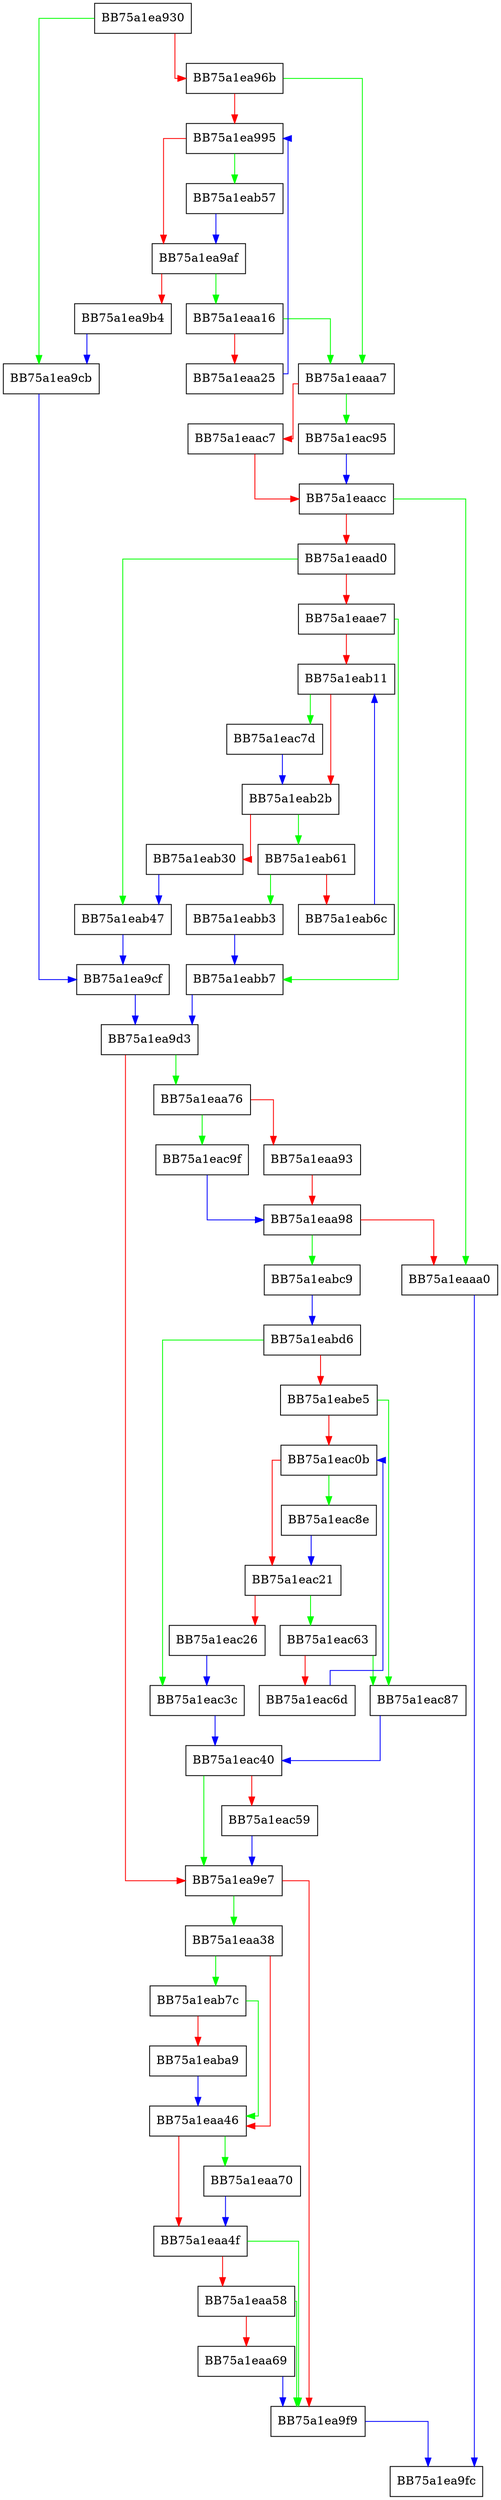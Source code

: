digraph mmap_single_page {
  node [shape="box"];
  graph [splines=ortho];
  BB75a1ea930 -> BB75a1ea9cb [color="green"];
  BB75a1ea930 -> BB75a1ea96b [color="red"];
  BB75a1ea96b -> BB75a1eaaa7 [color="green"];
  BB75a1ea96b -> BB75a1ea995 [color="red"];
  BB75a1ea995 -> BB75a1eab57 [color="green"];
  BB75a1ea995 -> BB75a1ea9af [color="red"];
  BB75a1ea9af -> BB75a1eaa16 [color="green"];
  BB75a1ea9af -> BB75a1ea9b4 [color="red"];
  BB75a1ea9b4 -> BB75a1ea9cb [color="blue"];
  BB75a1ea9cb -> BB75a1ea9cf [color="blue"];
  BB75a1ea9cf -> BB75a1ea9d3 [color="blue"];
  BB75a1ea9d3 -> BB75a1eaa76 [color="green"];
  BB75a1ea9d3 -> BB75a1ea9e7 [color="red"];
  BB75a1ea9e7 -> BB75a1eaa38 [color="green"];
  BB75a1ea9e7 -> BB75a1ea9f9 [color="red"];
  BB75a1ea9f9 -> BB75a1ea9fc [color="blue"];
  BB75a1eaa16 -> BB75a1eaaa7 [color="green"];
  BB75a1eaa16 -> BB75a1eaa25 [color="red"];
  BB75a1eaa25 -> BB75a1ea995 [color="blue"];
  BB75a1eaa38 -> BB75a1eab7c [color="green"];
  BB75a1eaa38 -> BB75a1eaa46 [color="red"];
  BB75a1eaa46 -> BB75a1eaa70 [color="green"];
  BB75a1eaa46 -> BB75a1eaa4f [color="red"];
  BB75a1eaa4f -> BB75a1ea9f9 [color="green"];
  BB75a1eaa4f -> BB75a1eaa58 [color="red"];
  BB75a1eaa58 -> BB75a1ea9f9 [color="green"];
  BB75a1eaa58 -> BB75a1eaa69 [color="red"];
  BB75a1eaa69 -> BB75a1ea9f9 [color="blue"];
  BB75a1eaa70 -> BB75a1eaa4f [color="blue"];
  BB75a1eaa76 -> BB75a1eac9f [color="green"];
  BB75a1eaa76 -> BB75a1eaa93 [color="red"];
  BB75a1eaa93 -> BB75a1eaa98 [color="red"];
  BB75a1eaa98 -> BB75a1eabc9 [color="green"];
  BB75a1eaa98 -> BB75a1eaaa0 [color="red"];
  BB75a1eaaa0 -> BB75a1ea9fc [color="blue"];
  BB75a1eaaa7 -> BB75a1eac95 [color="green"];
  BB75a1eaaa7 -> BB75a1eaac7 [color="red"];
  BB75a1eaac7 -> BB75a1eaacc [color="red"];
  BB75a1eaacc -> BB75a1eaaa0 [color="green"];
  BB75a1eaacc -> BB75a1eaad0 [color="red"];
  BB75a1eaad0 -> BB75a1eab47 [color="green"];
  BB75a1eaad0 -> BB75a1eaae7 [color="red"];
  BB75a1eaae7 -> BB75a1eabb7 [color="green"];
  BB75a1eaae7 -> BB75a1eab11 [color="red"];
  BB75a1eab11 -> BB75a1eac7d [color="green"];
  BB75a1eab11 -> BB75a1eab2b [color="red"];
  BB75a1eab2b -> BB75a1eab61 [color="green"];
  BB75a1eab2b -> BB75a1eab30 [color="red"];
  BB75a1eab30 -> BB75a1eab47 [color="blue"];
  BB75a1eab47 -> BB75a1ea9cf [color="blue"];
  BB75a1eab57 -> BB75a1ea9af [color="blue"];
  BB75a1eab61 -> BB75a1eabb3 [color="green"];
  BB75a1eab61 -> BB75a1eab6c [color="red"];
  BB75a1eab6c -> BB75a1eab11 [color="blue"];
  BB75a1eab7c -> BB75a1eaa46 [color="green"];
  BB75a1eab7c -> BB75a1eaba9 [color="red"];
  BB75a1eaba9 -> BB75a1eaa46 [color="blue"];
  BB75a1eabb3 -> BB75a1eabb7 [color="blue"];
  BB75a1eabb7 -> BB75a1ea9d3 [color="blue"];
  BB75a1eabc9 -> BB75a1eabd6 [color="blue"];
  BB75a1eabd6 -> BB75a1eac3c [color="green"];
  BB75a1eabd6 -> BB75a1eabe5 [color="red"];
  BB75a1eabe5 -> BB75a1eac87 [color="green"];
  BB75a1eabe5 -> BB75a1eac0b [color="red"];
  BB75a1eac0b -> BB75a1eac8e [color="green"];
  BB75a1eac0b -> BB75a1eac21 [color="red"];
  BB75a1eac21 -> BB75a1eac63 [color="green"];
  BB75a1eac21 -> BB75a1eac26 [color="red"];
  BB75a1eac26 -> BB75a1eac3c [color="blue"];
  BB75a1eac3c -> BB75a1eac40 [color="blue"];
  BB75a1eac40 -> BB75a1ea9e7 [color="green"];
  BB75a1eac40 -> BB75a1eac59 [color="red"];
  BB75a1eac59 -> BB75a1ea9e7 [color="blue"];
  BB75a1eac63 -> BB75a1eac87 [color="green"];
  BB75a1eac63 -> BB75a1eac6d [color="red"];
  BB75a1eac6d -> BB75a1eac0b [color="blue"];
  BB75a1eac7d -> BB75a1eab2b [color="blue"];
  BB75a1eac87 -> BB75a1eac40 [color="blue"];
  BB75a1eac8e -> BB75a1eac21 [color="blue"];
  BB75a1eac95 -> BB75a1eaacc [color="blue"];
  BB75a1eac9f -> BB75a1eaa98 [color="blue"];
}